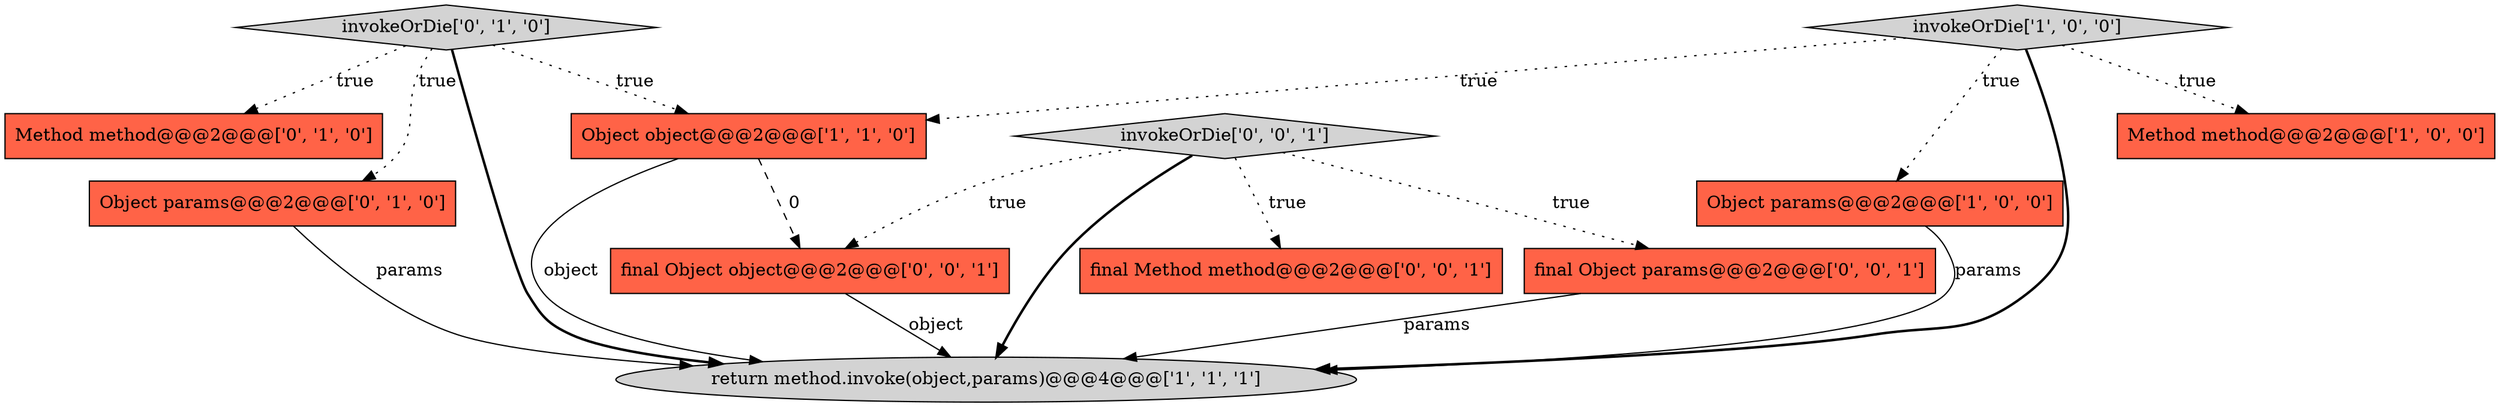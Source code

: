 digraph {
8 [style = filled, label = "final Object params@@@2@@@['0', '0', '1']", fillcolor = tomato, shape = box image = "AAA0AAABBB3BBB"];
7 [style = filled, label = "invokeOrDie['0', '1', '0']", fillcolor = lightgray, shape = diamond image = "AAA0AAABBB2BBB"];
3 [style = filled, label = "invokeOrDie['1', '0', '0']", fillcolor = lightgray, shape = diamond image = "AAA0AAABBB1BBB"];
6 [style = filled, label = "Method method@@@2@@@['0', '1', '0']", fillcolor = tomato, shape = box image = "AAA0AAABBB2BBB"];
10 [style = filled, label = "invokeOrDie['0', '0', '1']", fillcolor = lightgray, shape = diamond image = "AAA0AAABBB3BBB"];
0 [style = filled, label = "Object params@@@2@@@['1', '0', '0']", fillcolor = tomato, shape = box image = "AAA0AAABBB1BBB"];
5 [style = filled, label = "Object params@@@2@@@['0', '1', '0']", fillcolor = tomato, shape = box image = "AAA0AAABBB2BBB"];
2 [style = filled, label = "Object object@@@2@@@['1', '1', '0']", fillcolor = tomato, shape = box image = "AAA0AAABBB1BBB"];
4 [style = filled, label = "return method.invoke(object,params)@@@4@@@['1', '1', '1']", fillcolor = lightgray, shape = ellipse image = "AAA0AAABBB1BBB"];
1 [style = filled, label = "Method method@@@2@@@['1', '0', '0']", fillcolor = tomato, shape = box image = "AAA0AAABBB1BBB"];
11 [style = filled, label = "final Object object@@@2@@@['0', '0', '1']", fillcolor = tomato, shape = box image = "AAA0AAABBB3BBB"];
9 [style = filled, label = "final Method method@@@2@@@['0', '0', '1']", fillcolor = tomato, shape = box image = "AAA0AAABBB3BBB"];
7->2 [style = dotted, label="true"];
2->11 [style = dashed, label="0"];
10->11 [style = dotted, label="true"];
0->4 [style = solid, label="params"];
5->4 [style = solid, label="params"];
10->8 [style = dotted, label="true"];
7->4 [style = bold, label=""];
10->4 [style = bold, label=""];
3->2 [style = dotted, label="true"];
2->4 [style = solid, label="object"];
10->9 [style = dotted, label="true"];
3->1 [style = dotted, label="true"];
11->4 [style = solid, label="object"];
3->4 [style = bold, label=""];
7->6 [style = dotted, label="true"];
7->5 [style = dotted, label="true"];
3->0 [style = dotted, label="true"];
8->4 [style = solid, label="params"];
}
